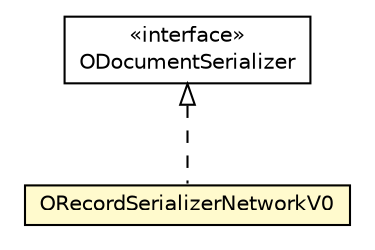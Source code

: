 #!/usr/local/bin/dot
#
# Class diagram 
# Generated by UMLGraph version R5_6-24-gf6e263 (http://www.umlgraph.org/)
#

digraph G {
	edge [fontname="Helvetica",fontsize=10,labelfontname="Helvetica",labelfontsize=10];
	node [fontname="Helvetica",fontsize=10,shape=plaintext];
	nodesep=0.25;
	ranksep=0.5;
	// com.orientechnologies.orient.core.serialization.serializer.record.binary.ORecordSerializerNetworkV0
	c3081774 [label=<<table title="com.orientechnologies.orient.core.serialization.serializer.record.binary.ORecordSerializerNetworkV0" border="0" cellborder="1" cellspacing="0" cellpadding="2" port="p" bgcolor="lemonChiffon" href="./ORecordSerializerNetworkV0.html">
		<tr><td><table border="0" cellspacing="0" cellpadding="1">
<tr><td align="center" balign="center"> ORecordSerializerNetworkV0 </td></tr>
		</table></td></tr>
		</table>>, URL="./ORecordSerializerNetworkV0.html", fontname="Helvetica", fontcolor="black", fontsize=10.0];
	// com.orientechnologies.orient.core.serialization.serializer.record.binary.ODocumentSerializer
	c3081775 [label=<<table title="com.orientechnologies.orient.core.serialization.serializer.record.binary.ODocumentSerializer" border="0" cellborder="1" cellspacing="0" cellpadding="2" port="p" href="./ODocumentSerializer.html">
		<tr><td><table border="0" cellspacing="0" cellpadding="1">
<tr><td align="center" balign="center"> &#171;interface&#187; </td></tr>
<tr><td align="center" balign="center"> ODocumentSerializer </td></tr>
		</table></td></tr>
		</table>>, URL="./ODocumentSerializer.html", fontname="Helvetica", fontcolor="black", fontsize=10.0];
	//com.orientechnologies.orient.core.serialization.serializer.record.binary.ORecordSerializerNetworkV0 implements com.orientechnologies.orient.core.serialization.serializer.record.binary.ODocumentSerializer
	c3081775:p -> c3081774:p [dir=back,arrowtail=empty,style=dashed];
}

